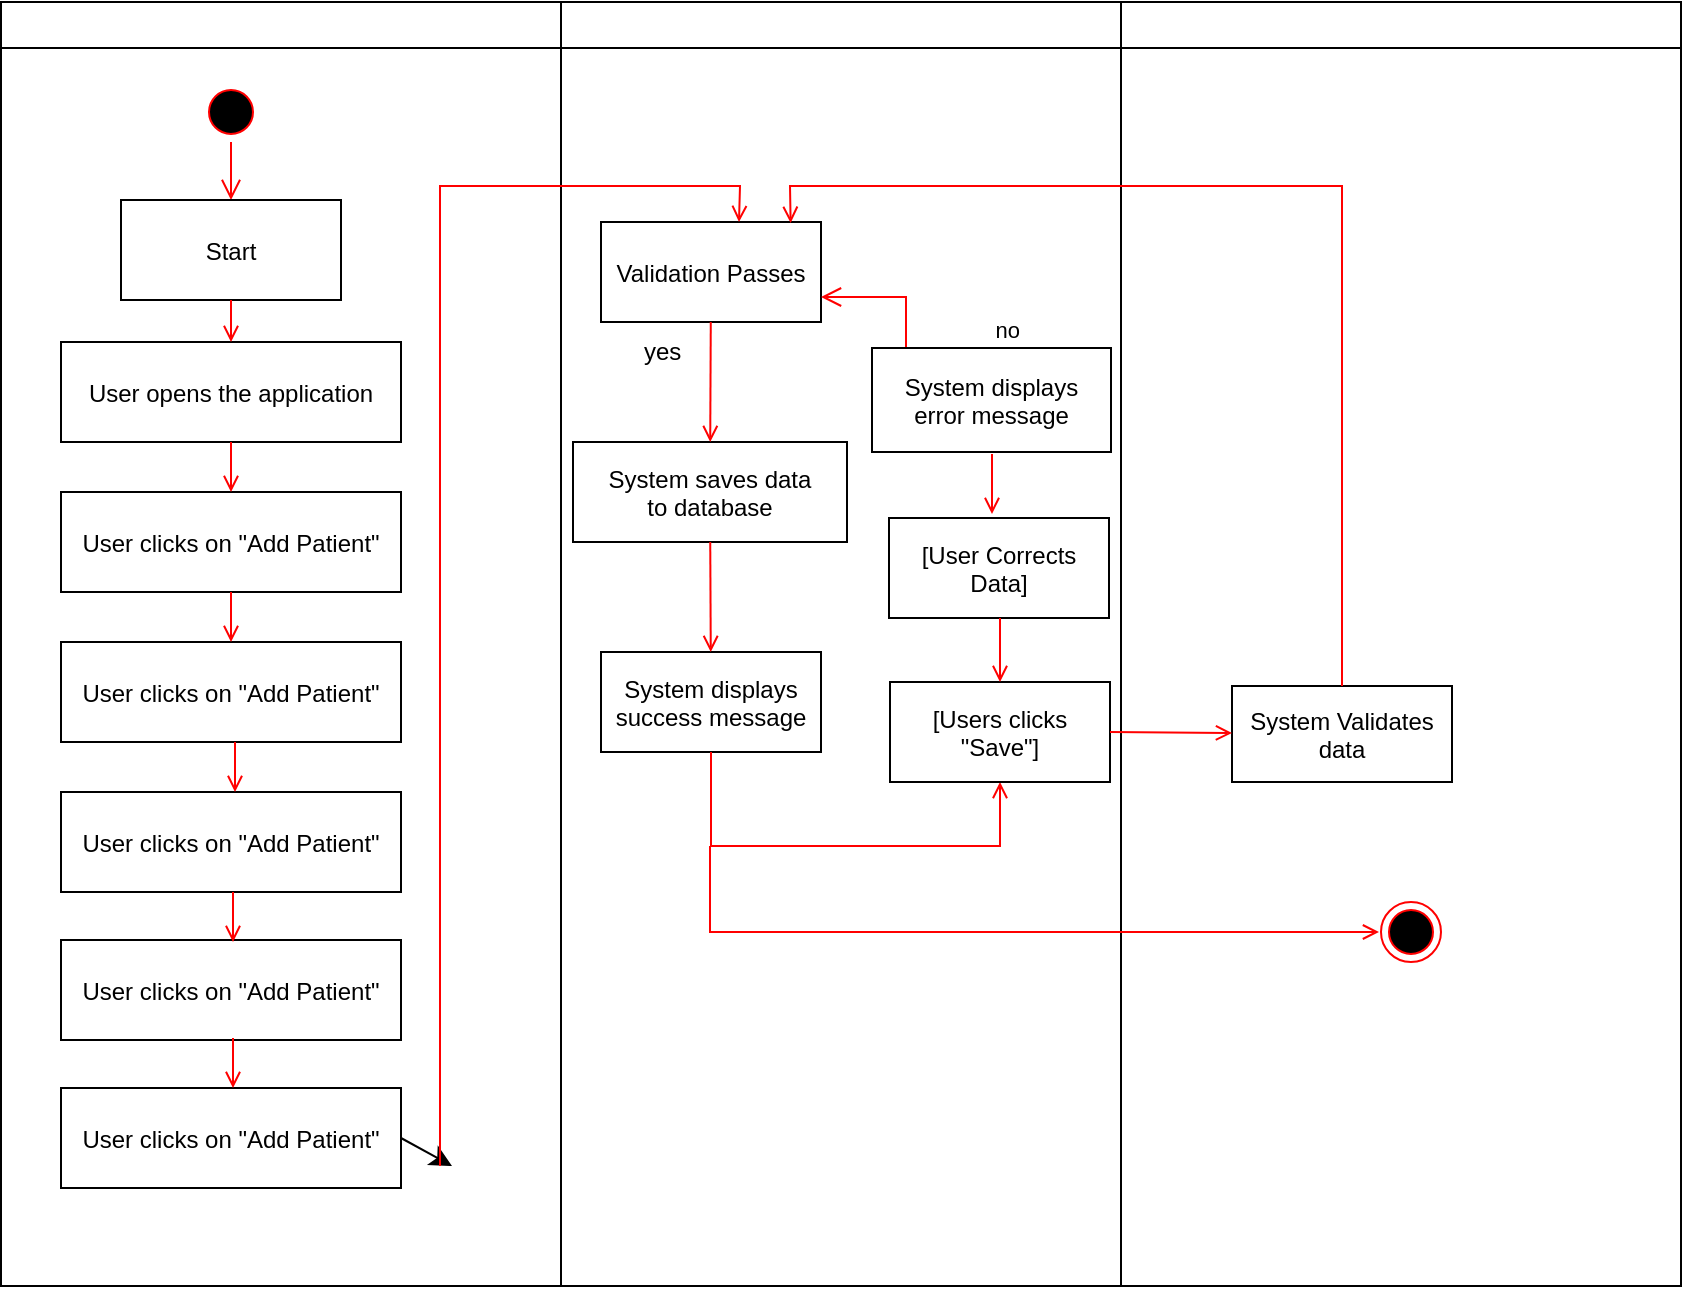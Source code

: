 <mxfile version="24.4.4" type="google">
  <diagram name="Page-1" id="e7e014a7-5840-1c2e-5031-d8a46d1fe8dd">
    <mxGraphModel grid="1" page="1" gridSize="10" guides="1" tooltips="1" connect="1" arrows="1" fold="1" pageScale="1" pageWidth="1169" pageHeight="826" background="none" math="0" shadow="0">
      <root>
        <mxCell id="0" />
        <mxCell id="1" parent="0" />
        <mxCell id="2" value="" style="swimlane;whiteSpace=wrap" vertex="1" parent="1">
          <mxGeometry x="164.5" y="128" width="280" height="642" as="geometry" />
        </mxCell>
        <mxCell id="5" value="" style="ellipse;shape=startState;fillColor=#000000;strokeColor=#ff0000;" vertex="1" parent="2">
          <mxGeometry x="100" y="40" width="30" height="30" as="geometry" />
        </mxCell>
        <mxCell id="6" value="" style="edgeStyle=elbowEdgeStyle;elbow=horizontal;verticalAlign=bottom;endArrow=open;endSize=8;strokeColor=#FF0000;endFill=1;rounded=0" edge="1" parent="2" source="5" target="7">
          <mxGeometry x="100" y="40" as="geometry">
            <mxPoint x="115" y="110" as="targetPoint" />
          </mxGeometry>
        </mxCell>
        <mxCell id="7" value="Start" style="" vertex="1" parent="2">
          <mxGeometry x="60" y="99" width="110" height="50" as="geometry" />
        </mxCell>
        <mxCell id="8" value="User opens the application" style="" vertex="1" parent="2">
          <mxGeometry x="30" y="170" width="170" height="50" as="geometry" />
        </mxCell>
        <mxCell id="9" value="" style="endArrow=open;strokeColor=#FF0000;endFill=1;rounded=0" edge="1" parent="2" source="7" target="8">
          <mxGeometry relative="1" as="geometry" />
        </mxCell>
        <mxCell id="10" value="User clicks on &quot;Add Patient&quot;" style="" vertex="1" parent="2">
          <mxGeometry x="30" y="245" width="170" height="50" as="geometry" />
        </mxCell>
        <mxCell id="11" value="" style="endArrow=open;strokeColor=#FF0000;endFill=1;rounded=0" edge="1" parent="2" source="8" target="10">
          <mxGeometry relative="1" as="geometry" />
        </mxCell>
        <mxCell id="8MIbFz856uDhD0pmOSIS-44" value="User clicks on &quot;Add Patient&quot;" style="" vertex="1" parent="2">
          <mxGeometry x="30" y="469" width="170" height="50" as="geometry" />
        </mxCell>
        <mxCell id="8MIbFz856uDhD0pmOSIS-43" value="User clicks on &quot;Add Patient&quot;" style="" vertex="1" parent="2">
          <mxGeometry x="30" y="395" width="170" height="50" as="geometry" />
        </mxCell>
        <mxCell id="8MIbFz856uDhD0pmOSIS-50" style="edgeStyle=none;curved=1;rounded=0;orthogonalLoop=1;jettySize=auto;html=1;exitX=1;exitY=0.5;exitDx=0;exitDy=0;fontSize=12;startSize=8;endSize=8;" edge="1" parent="2" source="8MIbFz856uDhD0pmOSIS-42">
          <mxGeometry relative="1" as="geometry">
            <mxPoint x="225.5" y="582" as="targetPoint" />
          </mxGeometry>
        </mxCell>
        <mxCell id="8MIbFz856uDhD0pmOSIS-42" value="User clicks on &quot;Add Patient&quot;" style="" vertex="1" parent="2">
          <mxGeometry x="30" y="543" width="170" height="50" as="geometry" />
        </mxCell>
        <mxCell id="8MIbFz856uDhD0pmOSIS-41" value="User clicks on &quot;Add Patient&quot;" style="" vertex="1" parent="2">
          <mxGeometry x="30" y="320" width="170" height="50" as="geometry" />
        </mxCell>
        <mxCell id="3" value="" style="swimlane;whiteSpace=wrap" vertex="1" parent="1">
          <mxGeometry x="444.5" y="128" width="280" height="642" as="geometry" />
        </mxCell>
        <mxCell id="15" value="Validation Passes" style="" vertex="1" parent="3">
          <mxGeometry x="20" y="110" width="110" height="50" as="geometry" />
        </mxCell>
        <mxCell id="16" value="System saves data&#xa;to database" style="" vertex="1" parent="3">
          <mxGeometry x="6" y="220" width="137" height="50" as="geometry" />
        </mxCell>
        <mxCell id="17" value="" style="endArrow=open;strokeColor=#FF0000;endFill=1;rounded=0" edge="1" parent="3" source="15" target="16">
          <mxGeometry relative="1" as="geometry" />
        </mxCell>
        <mxCell id="18" value="System displays&#xa;success message" style="" vertex="1" parent="3">
          <mxGeometry x="20" y="325" width="110" height="50" as="geometry" />
        </mxCell>
        <mxCell id="19" value="" style="endArrow=open;strokeColor=#FF0000;endFill=1;rounded=0" edge="1" parent="3" source="16" target="18">
          <mxGeometry relative="1" as="geometry" />
        </mxCell>
        <mxCell id="22" value="no" style="edgeStyle=elbowEdgeStyle;elbow=horizontal;align=left;verticalAlign=bottom;endArrow=open;endSize=8;strokeColor=#FF0000;exitX=0.5;exitY=0;endFill=1;rounded=0;entryX=1;entryY=0.75;entryDx=0;entryDy=0;" edge="1" parent="3" source="8MIbFz856uDhD0pmOSIS-52" target="15">
          <mxGeometry x="-1" relative="1" as="geometry">
            <mxPoint x="155" y="147.5" as="targetPoint" />
            <Array as="points" />
            <mxPoint x="237" y="225" as="sourcePoint" />
          </mxGeometry>
        </mxCell>
        <mxCell id="24" value="" style="endArrow=open;strokeColor=#FF0000;endFill=1;rounded=0" edge="1" parent="3">
          <mxGeometry relative="1" as="geometry">
            <mxPoint x="215.5" y="226" as="sourcePoint" />
            <mxPoint x="215.5" y="256" as="targetPoint" />
          </mxGeometry>
        </mxCell>
        <mxCell id="30" value="[User Corrects&#xa;Data]" style="" vertex="1" parent="3">
          <mxGeometry x="164" y="258" width="110" height="50" as="geometry" />
        </mxCell>
        <mxCell id="41" value="" style="edgeStyle=elbowEdgeStyle;elbow=horizontal;entryX=0.5;entryY=1;strokeColor=#FF0000;endArrow=open;endFill=1;rounded=0;exitX=0.5;exitY=1;exitDx=0;exitDy=0;entryDx=0;entryDy=0;" edge="1" parent="3" source="18" target="8MIbFz856uDhD0pmOSIS-56">
          <mxGeometry width="100" height="100" relative="1" as="geometry">
            <mxPoint x="130" y="412" as="sourcePoint" />
            <mxPoint x="245" y="479.5" as="targetPoint" />
            <Array as="points">
              <mxPoint x="166" y="422" />
            </Array>
          </mxGeometry>
        </mxCell>
        <mxCell id="8MIbFz856uDhD0pmOSIS-52" value="System displays&#xa;error message" style="" vertex="1" parent="3">
          <mxGeometry x="155.5" y="173" width="119.5" height="52" as="geometry" />
        </mxCell>
        <mxCell id="8MIbFz856uDhD0pmOSIS-54" value="yes" style="text;strokeColor=none;fillColor=none;align=left;verticalAlign=middle;spacingLeft=4;spacingRight=4;overflow=hidden;points=[[0,0.5],[1,0.5]];portConstraint=eastwest;rotatable=0;whiteSpace=wrap;html=1;" vertex="1" parent="3">
          <mxGeometry x="35.5" y="160" width="80" height="30" as="geometry" />
        </mxCell>
        <mxCell id="8MIbFz856uDhD0pmOSIS-56" value="[Users clicks&#xa;&quot;Save&quot;]" style="" vertex="1" parent="3">
          <mxGeometry x="164.5" y="340" width="110" height="50" as="geometry" />
        </mxCell>
        <mxCell id="8MIbFz856uDhD0pmOSIS-57" value="" style="edgeStyle=elbowEdgeStyle;elbow=horizontal;entryX=0.5;entryY=0;strokeColor=#FF0000;endArrow=open;endFill=1;rounded=0;entryDx=0;entryDy=0;" edge="1" parent="3" source="30" target="8MIbFz856uDhD0pmOSIS-56">
          <mxGeometry width="100" height="100" relative="1" as="geometry">
            <mxPoint x="639.5" y="436" as="sourcePoint" />
            <mxPoint x="689.5" y="545.5" as="targetPoint" />
            <Array as="points" />
          </mxGeometry>
        </mxCell>
        <mxCell id="4" value="" style="swimlane;whiteSpace=wrap;startSize=23;" vertex="1" parent="1">
          <mxGeometry x="724.5" y="128" width="280" height="642" as="geometry" />
        </mxCell>
        <mxCell id="33" value="System Validates&#xa;data" style="" vertex="1" parent="4">
          <mxGeometry x="55.5" y="342" width="110" height="48" as="geometry" />
        </mxCell>
        <mxCell id="38" value="" style="ellipse;shape=endState;fillColor=#000000;strokeColor=#ff0000" vertex="1" parent="4">
          <mxGeometry x="130" y="450" width="30" height="30" as="geometry" />
        </mxCell>
        <mxCell id="20" value="" style="endArrow=open;strokeColor=#FF0000;endFill=1;rounded=0;entryX=0.5;entryY=0;entryDx=0;entryDy=0;" edge="1" parent="1">
          <mxGeometry relative="1" as="geometry">
            <mxPoint x="384" y="710" as="sourcePoint" />
            <mxPoint x="533.5" y="238" as="targetPoint" />
            <Array as="points">
              <mxPoint x="384" y="220" />
              <mxPoint x="534" y="220" />
            </Array>
          </mxGeometry>
        </mxCell>
        <mxCell id="8MIbFz856uDhD0pmOSIS-45" value="" style="endArrow=open;strokeColor=#FF0000;endFill=1;rounded=0" edge="1" parent="1">
          <mxGeometry relative="1" as="geometry">
            <mxPoint x="279.5" y="423" as="sourcePoint" />
            <mxPoint x="279.5" y="448" as="targetPoint" />
          </mxGeometry>
        </mxCell>
        <mxCell id="8MIbFz856uDhD0pmOSIS-46" value="" style="endArrow=open;strokeColor=#FF0000;endFill=1;rounded=0" edge="1" parent="1">
          <mxGeometry relative="1" as="geometry">
            <mxPoint x="281.5" y="498" as="sourcePoint" />
            <mxPoint x="281.5" y="523" as="targetPoint" />
          </mxGeometry>
        </mxCell>
        <mxCell id="8MIbFz856uDhD0pmOSIS-48" value="" style="endArrow=open;strokeColor=#FF0000;endFill=1;rounded=0" edge="1" parent="1">
          <mxGeometry relative="1" as="geometry">
            <mxPoint x="280.5" y="573" as="sourcePoint" />
            <mxPoint x="280.5" y="598" as="targetPoint" />
          </mxGeometry>
        </mxCell>
        <mxCell id="8MIbFz856uDhD0pmOSIS-49" value="" style="endArrow=open;strokeColor=#FF0000;endFill=1;rounded=0" edge="1" parent="1">
          <mxGeometry relative="1" as="geometry">
            <mxPoint x="280.5" y="646" as="sourcePoint" />
            <mxPoint x="280.5" y="671" as="targetPoint" />
          </mxGeometry>
        </mxCell>
        <mxCell id="37" value="" style="edgeStyle=none;strokeColor=#FF0000;endArrow=open;endFill=1;rounded=0;exitX=1;exitY=0.5;exitDx=0;exitDy=0;" edge="1" parent="1" target="33" source="8MIbFz856uDhD0pmOSIS-56">
          <mxGeometry width="100" height="100" relative="1" as="geometry">
            <mxPoint x="694.5" y="557.5" as="sourcePoint" />
            <mxPoint x="814.5" y="557.5" as="targetPoint" />
          </mxGeometry>
        </mxCell>
        <mxCell id="8MIbFz856uDhD0pmOSIS-60" value="" style="edgeStyle=none;strokeColor=#FF0000;endArrow=open;endFill=1;rounded=0;exitX=0.5;exitY=0;exitDx=0;exitDy=0;entryX=0.862;entryY=0.009;entryDx=0;entryDy=0;entryPerimeter=0;" edge="1" parent="1" source="33" target="15">
          <mxGeometry width="100" height="100" relative="1" as="geometry">
            <mxPoint x="729" y="437" as="sourcePoint" />
            <mxPoint x="790" y="438" as="targetPoint" />
            <Array as="points">
              <mxPoint x="835" y="220" />
              <mxPoint x="690" y="220" />
              <mxPoint x="559" y="220" />
            </Array>
          </mxGeometry>
        </mxCell>
        <mxCell id="8MIbFz856uDhD0pmOSIS-61" value="" style="edgeStyle=elbowEdgeStyle;elbow=horizontal;entryX=0;entryY=0.5;strokeColor=#FF0000;endArrow=open;endFill=1;rounded=0;entryDx=0;entryDy=0;" edge="1" parent="1">
          <mxGeometry width="100" height="100" relative="1" as="geometry">
            <mxPoint x="519" y="550" as="sourcePoint" />
            <mxPoint x="853.5" y="593" as="targetPoint" />
            <Array as="points">
              <mxPoint x="519" y="580" />
            </Array>
          </mxGeometry>
        </mxCell>
      </root>
    </mxGraphModel>
  </diagram>
</mxfile>

